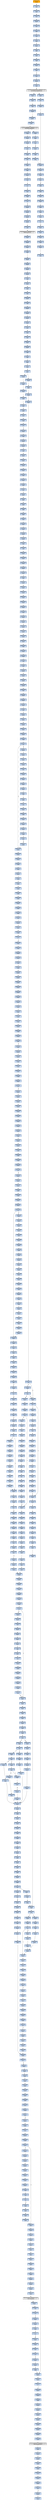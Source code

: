 strict digraph G {
	graph [bgcolor=transparent,
		name=G
	];
	node [color=lightsteelblue,
		fillcolor=lightsteelblue,
		shape=rectangle,
		style=filled
	];
	"0x00412001"	[color=lightgrey,
		fillcolor=orange,
		label="0x00412001
pusha"];
	"0x00412002"	[label="0x00412002
call"];
	"0x00412001" -> "0x00412002"	[color="#000000"];
	"0x0041200a"	[label="0x0041200a
popl"];
	"0x00412002" -> "0x0041200a"	[color="#000000"];
	"0x0041200b"	[label="0x0041200b
incl"];
	"0x0041200a" -> "0x0041200b"	[color="#000000"];
	"0x0041200c"	[label="0x0041200c
pushl"];
	"0x0041200b" -> "0x0041200c"	[color="#000000"];
	"0x0041200d"	[label="0x0041200d
ret"];
	"0x0041200c" -> "0x0041200d"	[color="#000000"];
	"0x00412008"	[label="0x00412008
jmp"];
	"0x0041200d" -> "0x00412008"	[color="#000000"];
	"0x0041200e"	[label="0x0041200e
call"];
	"0x00412008" -> "0x0041200e"	[color="#000000"];
	"0x00412014"	[label="0x00412014
popl"];
	"0x0041200e" -> "0x00412014"	[color="#000000"];
	"0x00412015"	[label="0x00412015
movl"];
	"0x00412014" -> "0x00412015"	[color="#000000"];
	"0x0041201a"	[label="0x0041201a
addl"];
	"0x00412015" -> "0x0041201a"	[color="#000000"];
	"0x0041201c"	[label="0x0041201c
subl"];
	"0x0041201a" -> "0x0041201c"	[color="#000000"];
	"0x00412022"	[label="0x00412022
cmpl"];
	"0x0041201c" -> "0x00412022"	[color="#000000"];
	"0x00412029"	[label="0x00412029
movl"];
	"0x00412022" -> "0x00412029"	[color="#000000"];
	"0x0041202f"	[label="0x0041202f
jne"];
	"0x00412029" -> "0x0041202f"	[color="#000000"];
	"0x00412035"	[label="0x00412035
leal"];
	"0x0041202f" -> "0x00412035"	[color="#000000",
		label=F];
	"0x0041203b"	[label="0x0041203b
pushl"];
	"0x00412035" -> "0x0041203b"	[color="#000000"];
	"0x0041203c"	[label="0x0041203c
call"];
	"0x0041203b" -> "0x0041203c"	[color="#000000"];
	GETMODULEHANDLEA_KERNEL32_DLL	[color=lightgrey,
		fillcolor=lightgrey,
		label="GETMODULEHANDLEA_KERNEL32_DLL
GETMODULEHANDLEA"];
	"0x0041203c" -> GETMODULEHANDLEA_KERNEL32_DLL	[color="#000000"];
	"0x00412042"	[label="0x00412042
movl"];
	GETMODULEHANDLEA_KERNEL32_DLL -> "0x00412042"	[color="#000000"];
	"0x00412287"	[label="0x00412287
testl"];
	GETMODULEHANDLEA_KERNEL32_DLL -> "0x00412287"	[color="#000000"];
	"0x00412048"	[label="0x00412048
movl"];
	"0x00412042" -> "0x00412048"	[color="#000000"];
	"0x0041204a"	[label="0x0041204a
leal"];
	"0x00412048" -> "0x0041204a"	[color="#000000"];
	"0x0041204d"	[label="0x0041204d
pushl"];
	"0x0041204a" -> "0x0041204d"	[color="#000000"];
	"0x0041204e"	[label="0x0041204e
pushl"];
	"0x0041204d" -> "0x0041204e"	[color="#000000"];
	"0x0041204f"	[label="0x0041204f
call"];
	"0x0041204e" -> "0x0041204f"	[color="#000000"];
	GETPROCADDRESS_KERNEL32_DLL	[color=lightgrey,
		fillcolor=lightgrey,
		label="GETPROCADDRESS_KERNEL32_DLL
GETPROCADDRESS"];
	"0x0041204f" -> GETPROCADDRESS_KERNEL32_DLL	[color="#000000"];
	"0x00412055"	[label="0x00412055
stosl"];
	GETPROCADDRESS_KERNEL32_DLL -> "0x00412055"	[color="#000000"];
	"0x004122ee"	[label="0x004122ee
testl"];
	GETPROCADDRESS_KERNEL32_DLL -> "0x004122ee"	[color="#000000"];
	"0x00412056"	[label="0x00412056
movb"];
	"0x00412055" -> "0x00412056"	[color="#000000"];
	"0x00412058"	[label="0x00412058
scasb"];
	"0x00412056" -> "0x00412058"	[color="#000000"];
	"0x00412059"	[label="0x00412059
jne"];
	"0x00412058" -> "0x00412059"	[color="#000000"];
	"0x0041205b"	[label="0x0041205b
cmpb"];
	"0x00412059" -> "0x0041205b"	[color="#000000",
		label=F];
	"0x0041205d"	[label="0x0041205d
jne"];
	"0x0041205b" -> "0x0041205d"	[color="#000000"];
	"0x0041205f"	[label="0x0041205f
leal"];
	"0x0041205d" -> "0x0041205f"	[color="#000000",
		label=F];
	"0x00412062"	[label="0x00412062
jmp"];
	"0x0041205f" -> "0x00412062"	[color="#000000"];
	"0x0041208d"	[label="0x0041208d
movl"];
	"0x00412062" -> "0x0041208d"	[color="#000000"];
	"0x00412093"	[label="0x00412093
orl"];
	"0x0041208d" -> "0x00412093"	[color="#000000"];
	"0x00412095"	[label="0x00412095
je"];
	"0x00412093" -> "0x00412095"	[color="#000000"];
	"0x004120a1"	[label="0x004120a1
leal"];
	"0x00412095" -> "0x004120a1"	[color="#000000",
		label=T];
	"0x004120a7"	[label="0x004120a7
cmpl"];
	"0x004120a1" -> "0x004120a7"	[color="#000000"];
	"0x004120aa"	[label="0x004120aa
je"];
	"0x004120a7" -> "0x004120aa"	[color="#000000"];
	"0x004120b0"	[label="0x004120b0
pushl"];
	"0x004120aa" -> "0x004120b0"	[color="#000000",
		label=F];
	"0x004120b2"	[label="0x004120b2
pushl"];
	"0x004120b0" -> "0x004120b2"	[color="#000000"];
	"0x004120b7"	[label="0x004120b7
pushl"];
	"0x004120b2" -> "0x004120b7"	[color="#000000"];
	"0x004120bc"	[label="0x004120bc
pushl"];
	"0x004120b7" -> "0x004120bc"	[color="#000000"];
	"0x004120be"	[label="0x004120be
call"];
	"0x004120bc" -> "0x004120be"	[color="#000000"];
	VIRTUALALLOC_KERNEL32_DLL	[color=lightgrey,
		fillcolor=lightgrey,
		label="VIRTUALALLOC_KERNEL32_DLL
VIRTUALALLOC"];
	"0x004120be" -> VIRTUALALLOC_KERNEL32_DLL	[color="#000000"];
	"0x004120e2"	[label="0x004120e2
movl"];
	VIRTUALALLOC_KERNEL32_DLL -> "0x004120e2"	[color="#000000"];
	"0x004120e8"	[label="0x004120e8
pushl"];
	"0x004120e2" -> "0x004120e8"	[color="#000000"];
	"0x004120e9"	[label="0x004120e9
movl"];
	"0x004120e8" -> "0x004120e9"	[color="#000000"];
	"0x004120eb"	[label="0x004120eb
addl"];
	"0x004120e9" -> "0x004120eb"	[color="#000000"];
	"0x004120f1"	[label="0x004120f1
pushl"];
	"0x004120eb" -> "0x004120f1"	[color="#000000"];
	"0x004120f7"	[label="0x004120f7
pushl"];
	"0x004120f1" -> "0x004120f7"	[color="#000000"];
	"0x004120fa"	[label="0x004120fa
pushl"];
	"0x004120f7" -> "0x004120fa"	[color="#000000"];
	"0x004120fb"	[label="0x004120fb
pushl"];
	"0x004120fa" -> "0x004120fb"	[color="#000000"];
	"0x004120fc"	[label="0x004120fc
call"];
	"0x004120fb" -> "0x004120fc"	[color="#000000"];
	"0x004126c8"	[label="0x004126c8
movl"];
	"0x004120fc" -> "0x004126c8"	[color="#000000"];
	"0x004126cc"	[label="0x004126cc
subl"];
	"0x004126c8" -> "0x004126cc"	[color="#000000"];
	"0x004126d2"	[label="0x004126d2
leal"];
	"0x004126cc" -> "0x004126d2"	[color="#000000"];
	"0x004126d6"	[label="0x004126d6
pushl"];
	"0x004126d2" -> "0x004126d6"	[color="#000000"];
	"0x004126d7"	[label="0x004126d7
call"];
	"0x004126d6" -> "0x004126d7"	[color="#000000"];
	"0x00412a84"	[label="0x00412a84
pushl"];
	"0x004126d7" -> "0x00412a84"	[color="#000000"];
	"0x00412a85"	[label="0x00412a85
pushl"];
	"0x00412a84" -> "0x00412a85"	[color="#000000"];
	"0x00412a86"	[label="0x00412a86
pushl"];
	"0x00412a85" -> "0x00412a86"	[color="#000000"];
	"0x00412a87"	[label="0x00412a87
movl"];
	"0x00412a86" -> "0x00412a87"	[color="#000000"];
	"0x00412a89"	[label="0x00412a89
xorl"];
	"0x00412a87" -> "0x00412a89"	[color="#000000"];
	"0x00412a8b"	[label="0x00412a8b
xorl"];
	"0x00412a89" -> "0x00412a8b"	[color="#000000"];
	"0x00412a8d"	[label="0x00412a8d
leal"];
	"0x00412a8b" -> "0x00412a8d"	[color="#000000"];
	"0x00412a93"	[label="0x00412a93
movl"];
	"0x00412a8d" -> "0x00412a93"	[color="#000000"];
	"0x00412a95"	[label="0x00412a95
pushl"];
	"0x00412a93" -> "0x00412a95"	[color="#000000"];
	"0x00412a96"	[label="0x00412a96
call"];
	"0x00412a95" -> "0x00412a96"	[color="#000000"];
	"0x00412cf2"	[label="0x00412cf2
call"];
	"0x00412a96" -> "0x00412cf2"	[color="#000000"];
	"0x00412cf8"	[label="0x00412cf8
popl"];
	"0x00412cf2" -> "0x00412cf8"	[color="#000000"];
	"0x00412cf9"	[label="0x00412cf9
subl"];
	"0x00412cf8" -> "0x00412cf9"	[color="#000000"];
	"0x00412cff"	[label="0x00412cff
ret"];
	"0x00412cf9" -> "0x00412cff"	[color="#000000"];
	"0x00412a9b"	[label="0x00412a9b
movb"];
	"0x00412cff" -> "0x00412a9b"	[color="#000000"];
	"0x00412e18"	[label="0x00412e18
movb"];
	"0x00412cff" -> "0x00412e18"	[color="#000000"];
	"0x00412aa2"	[label="0x00412aa2
popl"];
	"0x00412a9b" -> "0x00412aa2"	[color="#000000"];
	"0x00412aa3"	[label="0x00412aa3
movl"];
	"0x00412aa2" -> "0x00412aa3"	[color="#000000"];
	"0x00412aa8"	[label="0x00412aa8
addl"];
	"0x00412aa3" -> "0x00412aa8"	[color="#000000"];
	"0x00412aab"	[label="0x00412aab
shll"];
	"0x00412aa8" -> "0x00412aab"	[color="#000000"];
	"0x00412aad"	[label="0x00412aad
addl"];
	"0x00412aab" -> "0x00412aad"	[color="#000000"];
	"0x00412aaf"	[label="0x00412aaf
incl"];
	"0x00412aad" -> "0x00412aaf"	[color="#000000"];
	"0x00412ab0"	[label="0x00412ab0
cmpl"];
	"0x00412aaf" -> "0x00412ab0"	[color="#000000"];
	"0x00412ab3"	[label="0x00412ab3
jb"];
	"0x00412ab0" -> "0x00412ab3"	[color="#000000"];
	"0x00412ab5"	[label="0x00412ab5
movl"];
	"0x00412ab3" -> "0x00412ab5"	[color="#000000",
		label=F];
	"0x00412ab9"	[label="0x00412ab9
leal"];
	"0x00412ab5" -> "0x00412ab9"	[color="#000000"];
	"0x00412abc"	[label="0x00412abc
pushl"];
	"0x00412ab9" -> "0x00412abc"	[color="#000000"];
	"0x00412abd"	[label="0x00412abd
pushl"];
	"0x00412abc" -> "0x00412abd"	[color="#000000"];
	"0x00412ac2"	[label="0x00412ac2
call"];
	"0x00412abd" -> "0x00412ac2"	[color="#000000"];
	"0x0041280f"	[label="0x0041280f
movl"];
	"0x00412ac2" -> "0x0041280f"	[color="#000000"];
	"0x00412813"	[label="0x00412813
movl"];
	"0x0041280f" -> "0x00412813"	[color="#000000"];
	"0x00412817"	[label="0x00412817
movl"];
	"0x00412813" -> "0x00412817"	[color="#000000"];
	"0x0041281d"	[label="0x0041281d
movl"];
	"0x00412817" -> "0x0041281d"	[color="#000000"];
	"0x00412823"	[label="0x00412823
leal"];
	"0x0041281d" -> "0x00412823"	[color="#000000"];
	"0x00412826"	[label="0x00412826
movl"];
	"0x00412823" -> "0x00412826"	[color="#000000"];
	"0x0041282c"	[label="0x0041282c
addl"];
	"0x00412826" -> "0x0041282c"	[color="#000000"];
	"0x00412831"	[label="0x00412831
ret"];
	"0x0041282c" -> "0x00412831"	[color="#000000"];
	"0x00412af1"	[label="0x00412af1
movl"];
	"0x00412831" -> "0x00412af1"	[color="#000000"];
	"0x00412af7"	[label="0x00412af7
popl"];
	"0x00412af1" -> "0x00412af7"	[color="#000000"];
	"0x00412af8"	[label="0x00412af8
popl"];
	"0x00412af7" -> "0x00412af8"	[color="#000000"];
	"0x00412af9"	[label="0x00412af9
addl"];
	"0x00412af8" -> "0x00412af9"	[color="#000000"];
	"0x00412afe"	[label="0x00412afe
popl"];
	"0x00412af9" -> "0x00412afe"	[color="#000000"];
	"0x00412aff"	[label="0x00412aff
ret"];
	"0x00412afe" -> "0x00412aff"	[color="#000000"];
	"0x004126dc"	[label="0x004126dc
movl"];
	"0x00412aff" -> "0x004126dc"	[color="#000000"];
	"0x004126e3"	[label="0x004126e3
movl"];
	"0x004126dc" -> "0x004126e3"	[color="#000000"];
	"0x004126ea"	[label="0x004126ea
pushl"];
	"0x004126e3" -> "0x004126ea"	[color="#000000"];
	"0x004126eb"	[label="0x004126eb
pushl"];
	"0x004126ea" -> "0x004126eb"	[color="#000000"];
	"0x004126ec"	[label="0x004126ec
leal"];
	"0x004126eb" -> "0x004126ec"	[color="#000000"];
	"0x004126f0"	[label="0x004126f0
call"];
	"0x004126ec" -> "0x004126f0"	[color="#000000"];
	"0x00412b02"	[label="0x00412b02
movl"];
	"0x004126f0" -> "0x00412b02"	[color="#000000"];
	"0x00412b06"	[label="0x00412b06
movl"];
	"0x00412b02" -> "0x00412b06"	[color="#000000"];
	"0x00412b08"	[label="0x00412b08
movl"];
	"0x00412b06" -> "0x00412b08"	[color="#000000"];
	"0x00412b0c"	[label="0x00412b0c
pushl"];
	"0x00412b08" -> "0x00412b0c"	[color="#000000"];
	"0x00412b0d"	[label="0x00412b0d
movl"];
	"0x00412b0c" -> "0x00412b0d"	[color="#000000"];
	"0x00412b0f"	[label="0x00412b0f
leal"];
	"0x00412b0d" -> "0x00412b0f"	[color="#000000"];
	"0x00412b12"	[label="0x00412b12
movl"];
	"0x00412b0f" -> "0x00412b12"	[color="#000000"];
	"0x00412b14"	[label="0x00412b14
movl"];
	"0x00412b12" -> "0x00412b14"	[color="#000000"];
	"0x00412b1b"	[label="0x00412b1b
movl"];
	"0x00412b14" -> "0x00412b1b"	[color="#000000"];
	"0x00412b1e"	[label="0x00412b1e
movl"];
	"0x00412b1b" -> "0x00412b1e"	[color="#000000"];
	"0x00412b24"	[label="0x00412b24
movl"];
	"0x00412b1e" -> "0x00412b24"	[color="#000000"];
	"0x00412b2a"	[label="0x00412b2a
movl"];
	"0x00412b24" -> "0x00412b2a"	[color="#000000"];
	"0x00412b30"	[label="0x00412b30
xorl"];
	"0x00412b2a" -> "0x00412b30"	[color="#000000"];
	"0x00412b32"	[label="0x00412b32
movl"];
	"0x00412b30" -> "0x00412b32"	[color="#000000"];
	"0x00412b37"	[label="0x00412b37
movl"];
	"0x00412b32" -> "0x00412b37"	[color="#000000"];
	"0x00412b3d"	[label="0x00412b3d
movl"];
	"0x00412b37" -> "0x00412b3d"	[color="#000000"];
	"0x00412b43"	[label="0x00412b43
movl"];
	"0x00412b3d" -> "0x00412b43"	[color="#000000"];
	"0x00412b49"	[label="0x00412b49
movl"];
	"0x00412b43" -> "0x00412b49"	[color="#000000"];
	"0x00412b4f"	[label="0x00412b4f
movl"];
	"0x00412b49" -> "0x00412b4f"	[color="#000000"];
	"0x00412b55"	[label="0x00412b55
repz"];
	"0x00412b4f" -> "0x00412b55"	[color="#000000"];
	"0x00412b57"	[label="0x00412b57
movl"];
	"0x00412b55" -> "0x00412b57"	[color="#000000"];
	"0x00412b59"	[label="0x00412b59
stosb"];
	"0x00412b57" -> "0x00412b59"	[color="#000000"];
	"0x00412b5a"	[label="0x00412b5a
call"];
	"0x00412b59" -> "0x00412b5a"	[color="#000000"];
	"0x00412b63"	[label="0x00412b63
subl"];
	"0x00412b5a" -> "0x00412b63"	[color="#000000"];
	"0x00412b69"	[label="0x00412b69
pushl"];
	"0x00412b63" -> "0x00412b69"	[color="#000000"];
	"0x00412b6a"	[label="0x00412b6a
movl"];
	"0x00412b69" -> "0x00412b6a"	[color="#000000"];
	"0x00412b6c"	[label="0x00412b6c
pushl"];
	"0x00412b6a" -> "0x00412b6c"	[color="#000000"];
	"0x00412b6d"	[label="0x00412b6d
pushl"];
	"0x00412b6c" -> "0x00412b6d"	[color="#000000"];
	"0x00412b6e"	[label="0x00412b6e
leal"];
	"0x00412b6d" -> "0x00412b6e"	[color="#000000"];
	"0x00412b71"	[label="0x00412b71
pushl"];
	"0x00412b6e" -> "0x00412b71"	[color="#000000"];
	"0x00412b72"	[label="0x00412b72
pushl"];
	"0x00412b71" -> "0x00412b72"	[color="#000000"];
	"0x00412b74"	[label="0x00412b74
movl"];
	"0x00412b72" -> "0x00412b74"	[color="#000000"];
	"0x00412b76"	[label="0x00412b76
call"];
	"0x00412b74" -> "0x00412b76"	[color="#000000"];
	"0x004127a4"	[label="0x004127a4
pushl"];
	"0x00412b76" -> "0x004127a4"	[color="#000000"];
	"0x004127a5"	[label="0x004127a5
movl"];
	"0x004127a4" -> "0x004127a5"	[color="#000000"];
	"0x004127a7"	[label="0x004127a7
pushl"];
	"0x004127a5" -> "0x004127a7"	[color="#000000"];
	"0x004127a8"	[label="0x004127a8
movl"];
	"0x004127a7" -> "0x004127a8"	[color="#000000"];
	"0x004127ad"	[label="0x004127ad
pushl"];
	"0x004127a8" -> "0x004127ad"	[color="#000000"];
	"0x004127ae"	[label="0x004127ae
cmpl"];
	"0x004127ad" -> "0x004127ae"	[color="#000000"];
	"0x004127b1"	[label="0x004127b1
jb"];
	"0x004127ae" -> "0x004127b1"	[color="#000000"];
	"0x004127b3"	[label="0x004127b3
pushl"];
	"0x004127b1" -> "0x004127b3"	[color="#000000",
		label=F];
	"0x004127e8"	[label="0x004127e8
movl"];
	"0x004127b1" -> "0x004127e8"	[color="#000000",
		label=T];
	"0x004127b4"	[label="0x004127b4
movl"];
	"0x004127b3" -> "0x004127b4"	[color="#000000"];
	"0x004127b9"	[label="0x004127b9
movl"];
	"0x004127b4" -> "0x004127b9"	[color="#000000"];
	"0x004127bb"	[label="0x004127bb
movb"];
	"0x004127b9" -> "0x004127bb"	[color="#000000"];
	"0x004127bd"	[label="0x004127bd
incl"];
	"0x004127bb" -> "0x004127bd"	[color="#000000"];
	"0x004127be"	[label="0x004127be
movb"];
	"0x004127bd" -> "0x004127be"	[color="#000000"];
	"0x004127c2"	[label="0x004127c2
movl"];
	"0x004127be" -> "0x004127c2"	[color="#000000"];
	"0x004127c4"	[label="0x004127c4
movl"];
	"0x004127c2" -> "0x004127c4"	[color="#000000"];
	"0x004127c7"	[label="0x004127c7
movl"];
	"0x004127c4" -> "0x004127c7"	[color="#000000"];
	"0x004127cb"	[label="0x004127cb
shll"];
	"0x004127c7" -> "0x004127cb"	[color="#000000"];
	"0x004127ce"	[label="0x004127ce
andl"];
	"0x004127cb" -> "0x004127ce"	[color="#000000"];
	"0x004127d4"	[label="0x004127d4
orl"];
	"0x004127ce" -> "0x004127d4"	[color="#000000"];
	"0x004127d6"	[label="0x004127d6
movl"];
	"0x004127d4" -> "0x004127d6"	[color="#000000"];
	"0x004127d9"	[label="0x004127d9
addl"];
	"0x004127d6" -> "0x004127d9"	[color="#000000"];
	"0x004127db"	[label="0x004127db
movl"];
	"0x004127d9" -> "0x004127db"	[color="#000000"];
	"0x004127de"	[label="0x004127de
movl"];
	"0x004127db" -> "0x004127de"	[color="#000000"];
	"0x004127e0"	[label="0x004127e0
movl"];
	"0x004127de" -> "0x004127e0"	[color="#000000"];
	"0x004127e3"	[label="0x004127e3
cmpl"];
	"0x004127e0" -> "0x004127e3"	[color="#000000"];
	"0x004127e5"	[label="0x004127e5
jae"];
	"0x004127e3" -> "0x004127e5"	[color="#000000"];
	"0x004127e7"	[label="0x004127e7
popl"];
	"0x004127e5" -> "0x004127e7"	[color="#000000",
		label=F];
	"0x004127e7" -> "0x004127e8"	[color="#000000"];
	"0x004127eb"	[label="0x004127eb
movl"];
	"0x004127e8" -> "0x004127eb"	[color="#000000"];
	"0x004127ee"	[label="0x004127ee
movl"];
	"0x004127eb" -> "0x004127ee"	[color="#000000"];
	"0x004127f2"	[label="0x004127f2
subl"];
	"0x004127ee" -> "0x004127f2"	[color="#000000"];
	"0x004127f4"	[label="0x004127f4
shrl"];
	"0x004127f2" -> "0x004127f4"	[color="#000000"];
	"0x004127f6"	[label="0x004127f6
movl"];
	"0x004127f4" -> "0x004127f6"	[color="#000000"];
	"0x004127fb"	[label="0x004127fb
subl"];
	"0x004127f6" -> "0x004127fb"	[color="#000000"];
	"0x004127fd"	[label="0x004127fd
andl"];
	"0x004127fb" -> "0x004127fd"	[color="#000000"];
	"0x00412802"	[label="0x00412802
shrl"];
	"0x004127fd" -> "0x00412802"	[color="#000000"];
	"0x00412804"	[label="0x00412804
addl"];
	"0x00412802" -> "0x00412804"	[color="#000000"];
	"0x00412806"	[label="0x00412806
popl"];
	"0x00412804" -> "0x00412806"	[color="#000000"];
	"0x00412807"	[label="0x00412807
movl"];
	"0x00412806" -> "0x00412807"	[color="#000000"];
	"0x0041280a"	[label="0x0041280a
popl"];
	"0x00412807" -> "0x0041280a"	[color="#000000"];
	"0x0041280b"	[label="0x0041280b
popl"];
	"0x0041280a" -> "0x0041280b"	[color="#000000"];
	"0x0041280c"	[label="0x0041280c
ret"];
	"0x0041280b" -> "0x0041280c"	[color="#000000"];
	"0x00412b98"	[label="0x00412b98
movb"];
	"0x0041280c" -> "0x00412b98"	[color="#000000"];
	"0x00412b9c"	[label="0x00412b9c
incl"];
	"0x00412b98" -> "0x00412b9c"	[color="#000000"];
	"0x00412b9d"	[label="0x00412b9d
cmpl"];
	"0x00412b9c" -> "0x00412b9d"	[color="#000000"];
	"0x00412ba0"	[label="0x00412ba0
jb"];
	"0x00412b9d" -> "0x00412ba0"	[color="#000000"];
	"0x00412ba2"	[label="0x00412ba2
leal"];
	"0x00412ba0" -> "0x00412ba2"	[color="#000000",
		label=F];
	"0x00412ba8"	[label="0x00412ba8
leal"];
	"0x00412ba2" -> "0x00412ba8"	[color="#000000"];
	"0x00412bac"	[label="0x00412bac
pushl"];
	"0x00412ba8" -> "0x00412bac"	[color="#000000"];
	"0x00412bad"	[label="0x00412bad
movl"];
	"0x00412bac" -> "0x00412bad"	[color="#000000"];
	"0x00412baf"	[label="0x00412baf
call"];
	"0x00412bad" -> "0x00412baf"	[color="#000000"];
	"0x00412834"	[label="0x00412834
subl"];
	"0x00412baf" -> "0x00412834"	[color="#000000"];
	"0x0041283a"	[label="0x0041283a
pushl"];
	"0x00412834" -> "0x0041283a"	[color="#000000"];
	"0x0041283b"	[label="0x0041283b
pushl"];
	"0x0041283a" -> "0x0041283b"	[color="#000000"];
	"0x0041283c"	[label="0x0041283c
pushl"];
	"0x0041283b" -> "0x0041283c"	[color="#000000"];
	"0x0041283d"	[label="0x0041283d
movl"];
	"0x0041283c" -> "0x0041283d"	[color="#000000"];
	"0x0041283f"	[label="0x0041283f
pushl"];
	"0x0041283d" -> "0x0041283f"	[color="#000000"];
	"0x00412840"	[label="0x00412840
movl"];
	"0x0041283f" -> "0x00412840"	[color="#000000"];
	"0x00412845"	[label="0x00412845
movl"];
	"0x00412840" -> "0x00412845"	[color="#000000"];
	"0x0041284b"	[label="0x0041284b
xorl"];
	"0x00412845" -> "0x0041284b"	[color="#000000"];
	"0x0041284d"	[label="0x0041284d
leal"];
	"0x0041284b" -> "0x0041284d"	[color="#000000"];
	"0x00412851"	[label="0x00412851
xorl"];
	"0x0041284d" -> "0x00412851"	[color="#000000"];
	"0x00412853"	[label="0x00412853
repz"];
	"0x00412851" -> "0x00412853"	[color="#000000"];
	"0x00412855"	[label="0x00412855
movl"];
	"0x00412853" -> "0x00412855"	[color="#000000"];
	"0x0041285c"	[label="0x0041285c
cmpl"];
	"0x00412855" -> "0x0041285c"	[color="#000000"];
	"0x0041285e"	[label="0x0041285e
movl"];
	"0x0041285c" -> "0x0041285e"	[color="#000000"];
	"0x00412862"	[label="0x00412862
jbe"];
	"0x0041285e" -> "0x00412862"	[color="#000000"];
	"0x00412864"	[label="0x00412864
xorl"];
	"0x00412862" -> "0x00412864"	[color="#000000",
		label=F];
	"0x00412866"	[label="0x00412866
movb"];
	"0x00412864" -> "0x00412866"	[color="#000000"];
	"0x00412869"	[label="0x00412869
movl"];
	"0x00412866" -> "0x00412869"	[color="#000000"];
	"0x0041286d"	[label="0x0041286d
leal"];
	"0x00412869" -> "0x0041286d"	[color="#000000"];
	"0x00412871"	[label="0x00412871
incl"];
	"0x0041286d" -> "0x00412871"	[color="#000000"];
	"0x00412872"	[label="0x00412872
incl"];
	"0x00412871" -> "0x00412872"	[color="#000000"];
	"0x00412873"	[label="0x00412873
cmpl"];
	"0x00412872" -> "0x00412873"	[color="#000000"];
	"0x00412875"	[label="0x00412875
movl"];
	"0x00412873" -> "0x00412875"	[color="#000000"];
	"0x00412877"	[label="0x00412877
jb"];
	"0x00412875" -> "0x00412877"	[color="#000000"];
	"0x00412879"	[label="0x00412879
movl"];
	"0x00412877" -> "0x00412879"	[color="#000000",
		label=F];
	"0x0041287e"	[label="0x0041287e
movl"];
	"0x00412879" -> "0x0041287e"	[color="#000000"];
	"0x00412882"	[label="0x00412882
movl"];
	"0x0041287e" -> "0x00412882"	[color="#000000"];
	"0x00412885"	[label="0x00412885
movl"];
	"0x00412882" -> "0x00412885"	[color="#000000"];
	"0x00412888"	[label="0x00412888
movl"];
	"0x00412885" -> "0x00412888"	[color="#000000"];
	"0x0041288c"	[label="0x0041288c
xorl"];
	"0x00412888" -> "0x0041288c"	[color="#000000"];
	"0x0041288e"	[label="0x0041288e
movl"];
	"0x0041288c" -> "0x0041288e"	[color="#000000"];
	"0x00412892"	[label="0x00412892
movl"];
	"0x0041288e" -> "0x00412892"	[color="#000000"];
	"0x0041289a"	[label="0x0041289a
movl"];
	"0x00412892" -> "0x0041289a"	[color="#000000"];
	"0x0041289e"	[label="0x0041289e
leal"];
	"0x0041289a" -> "0x0041289e"	[color="#000000"];
	"0x004128a1"	[label="0x004128a1
movl"];
	"0x0041289e" -> "0x004128a1"	[color="#000000"];
	"0x004128a5"	[label="0x004128a5
movl"];
	"0x004128a1" -> "0x004128a5"	[color="#000000"];
	"0x004128a9"	[label="0x004128a9
shll"];
	"0x004128a5" -> "0x004128a9"	[color="#000000"];
	"0x004128ab"	[label="0x004128ab
addl"];
	"0x004128a9" -> "0x004128ab"	[color="#000000"];
	"0x004128ad"	[label="0x004128ad
cmpl"];
	"0x004128ab" -> "0x004128ad"	[color="#000000"];
	"0x004128b3"	[label="0x004128b3
movl"];
	"0x004128ad" -> "0x004128b3"	[color="#000000"];
	"0x004128b7"	[label="0x004128b7
ja"];
	"0x004128b3" -> "0x004128b7"	[color="#000000"];
	"0x004128bd"	[label="0x004128bd
movl"];
	"0x004128b7" -> "0x004128bd"	[color="#000000",
		label=F];
	"0x004128c1"	[label="0x004128c1
movl"];
	"0x004128bd" -> "0x004128c1"	[color="#000000"];
	"0x004128c4"	[label="0x004128c4
movl"];
	"0x004128c1" -> "0x004128c4"	[color="#000000"];
	"0x004128c7"	[label="0x004128c7
addl"];
	"0x004128c4" -> "0x004128c7"	[color="#000000"];
	"0x004128c9"	[label="0x004128c9
cmpl"];
	"0x004128c7" -> "0x004128c9"	[color="#000000"];
	"0x004128cc"	[label="0x004128cc
movl"];
	"0x004128c9" -> "0x004128cc"	[color="#000000"];
	"0x004128cf"	[label="0x004128cf
movl"];
	"0x004128cc" -> "0x004128cf"	[color="#000000"];
	"0x004128d3"	[label="0x004128d3
jl"];
	"0x004128cf" -> "0x004128d3"	[color="#000000"];
	"0x004128d5"	[label="0x004128d5
movl"];
	"0x004128d3" -> "0x004128d5"	[color="#000000",
		label=F];
	"0x00412922"	[label="0x00412922
movl"];
	"0x004128d3" -> "0x00412922"	[color="#000000",
		label=T];
	"0x004128d8"	[label="0x004128d8
movl"];
	"0x004128d5" -> "0x004128d8"	[color="#000000"];
	"0x004128dc"	[label="0x004128dc
movl"];
	"0x004128d8" -> "0x004128dc"	[color="#000000"];
	"0x004128e0"	[label="0x004128e0
movl"];
	"0x004128dc" -> "0x004128e0"	[color="#000000"];
	"0x004128e6"	[label="0x004128e6
shrl"];
	"0x004128e0" -> "0x004128e6"	[color="#000000"];
	"0x004128e9"	[label="0x004128e9
movl"];
	"0x004128e6" -> "0x004128e9"	[color="#000000"];
	"0x004128eb"	[label="0x004128eb
andl"];
	"0x004128e9" -> "0x004128eb"	[color="#000000"];
	"0x004128f0"	[label="0x004128f0
subl"];
	"0x004128eb" -> "0x004128f0"	[color="#000000"];
	"0x004128f2"	[label="0x004128f2
addl"];
	"0x004128f0" -> "0x004128f2"	[color="#000000"];
	"0x004128f4"	[label="0x004128f4
movb"];
	"0x004128f2" -> "0x004128f4"	[color="#000000"];
	"0x004128f6"	[label="0x004128f6
movl"];
	"0x004128f4" -> "0x004128f6"	[color="#000000"];
	"0x004128f8"	[label="0x004128f8
movb"];
	"0x004128f6" -> "0x004128f8"	[color="#000000"];
	"0x004128fa"	[label="0x004128fa
movl"];
	"0x004128f8" -> "0x004128fa"	[color="#000000"];
	"0x004128fe"	[label="0x004128fe
movl"];
	"0x004128fa" -> "0x004128fe"	[color="#000000"];
	"0x00412900"	[label="0x00412900
movl"];
	"0x004128fe" -> "0x00412900"	[color="#000000"];
	"0x00412904"	[label="0x00412904
shll"];
	"0x00412900" -> "0x00412904"	[color="#000000"];
	"0x00412907"	[label="0x00412907
movw"];
	"0x00412904" -> "0x00412907"	[color="#000000"];
	"0x0041290a"	[label="0x0041290a
shrl"];
	"0x00412907" -> "0x0041290a"	[color="#000000"];
	"0x0041290d"	[label="0x0041290d
repz"];
	"0x0041290a" -> "0x0041290d"	[color="#000000"];
	"0x0041290f"	[label="0x0041290f
movl"];
	"0x0041290d" -> "0x0041290f"	[color="#000000"];
	"0x00412911"	[label="0x00412911
movl"];
	"0x0041290f" -> "0x00412911"	[color="#000000"];
	"0x00412915"	[label="0x00412915
andl"];
	"0x00412911" -> "0x00412915"	[color="#000000"];
	"0x00412918"	[label="0x00412918
repz"];
	"0x00412915" -> "0x00412918"	[color="#000000"];
	"0x0041291a"	[label="0x0041291a
movl"];
	"0x00412918" -> "0x0041291a"	[color="#000000"];
	"0x0041291e"	[label="0x0041291e
movl"];
	"0x0041291a" -> "0x0041291e"	[color="#000000"];
	"0x0041291e" -> "0x00412922"	[color="#000000"];
	"0x00412926"	[label="0x00412926
addl"];
	"0x00412922" -> "0x00412926"	[color="#000000"];
	"0x00412929"	[label="0x00412929
incl"];
	"0x00412926" -> "0x00412929"	[color="#000000"];
	"0x0041292a"	[label="0x0041292a
decl"];
	"0x00412929" -> "0x0041292a"	[color="#000000"];
	"0x0041292b"	[label="0x0041292b
addl"];
	"0x0041292a" -> "0x0041292b"	[color="#000000"];
	"0x0041292e"	[label="0x0041292e
cmpl"];
	"0x0041292b" -> "0x0041292e"	[color="#000000"];
	"0x00412931"	[label="0x00412931
movl"];
	"0x0041292e" -> "0x00412931"	[color="#000000"];
	"0x00412935"	[label="0x00412935
movl"];
	"0x00412931" -> "0x00412935"	[color="#000000"];
	"0x00412939"	[label="0x00412939
movl"];
	"0x00412935" -> "0x00412939"	[color="#000000"];
	"0x0041293d"	[label="0x0041293d
jge"];
	"0x00412939" -> "0x0041293d"	[color="#000000"];
	"0x00412943"	[label="0x00412943
cmpl"];
	"0x0041293d" -> "0x00412943"	[color="#000000",
		label=F];
	"0x00412949"	[label="0x00412949
je"];
	"0x00412943" -> "0x00412949"	[color="#000000"];
	"0x0041295a"	[label="0x0041295a
movl"];
	"0x00412949" -> "0x0041295a"	[color="#000000",
		label=T];
	"0x00412960"	[label="0x00412960
xorl"];
	"0x0041295a" -> "0x00412960"	[color="#000000"];
	"0x00412962"	[label="0x00412962
testl"];
	"0x00412960" -> "0x00412962"	[color="#000000"];
	"0x00412964"	[label="0x00412964
jbe"];
	"0x00412962" -> "0x00412964"	[color="#000000"];
	"0x00412966"	[label="0x00412966
movl"];
	"0x00412964" -> "0x00412966"	[color="#000000",
		label=F];
	"0x0041296d"	[label="0x0041296d
movb"];
	"0x00412966" -> "0x0041296d"	[color="#000000"];
	"0x00412970"	[label="0x00412970
testb"];
	"0x0041296d" -> "0x00412970"	[color="#000000"];
	"0x00412972"	[label="0x00412972
je"];
	"0x00412970" -> "0x00412972"	[color="#000000"];
	"0x00412974"	[label="0x00412974
movl"];
	"0x00412972" -> "0x00412974"	[color="#000000",
		label=F];
	"0x00412996"	[label="0x00412996
movl"];
	"0x00412972" -> "0x00412996"	[color="#000000",
		label=T];
	"0x0041297a"	[label="0x0041297a
andl"];
	"0x00412974" -> "0x0041297a"	[color="#000000"];
	"0x0041297f"	[label="0x0041297f
movl"];
	"0x0041297a" -> "0x0041297f"	[color="#000000"];
	"0x00412983"	[label="0x00412983
movl"];
	"0x0041297f" -> "0x00412983"	[color="#000000"];
	"0x00412986"	[label="0x00412986
xorl"];
	"0x00412983" -> "0x00412986"	[color="#000000"];
	"0x00412988"	[label="0x00412988
movb"];
	"0x00412986" -> "0x00412988"	[color="#000000"];
	"0x0041298b"	[label="0x0041298b
movl"];
	"0x00412988" -> "0x0041298b"	[color="#000000"];
	"0x0041298f"	[label="0x0041298f
leal"];
	"0x0041298b" -> "0x0041298f"	[color="#000000"];
	"0x00412993"	[label="0x00412993
incl"];
	"0x0041298f" -> "0x00412993"	[color="#000000"];
	"0x00412994"	[label="0x00412994
movl"];
	"0x00412993" -> "0x00412994"	[color="#000000"];
	"0x00412994" -> "0x00412996"	[color="#000000"];
	"0x0041299c"	[label="0x0041299c
incl"];
	"0x00412996" -> "0x0041299c"	[color="#000000"];
	"0x0041299d"	[label="0x0041299d
cmpl"];
	"0x0041299c" -> "0x0041299d"	[color="#000000"];
	"0x0041299f"	[label="0x0041299f
jb"];
	"0x0041299d" -> "0x0041299f"	[color="#000000"];
	"0x004129a1"	[label="0x004129a1
popl"];
	"0x0041299f" -> "0x004129a1"	[color="#000000",
		label=F];
	"0x004129a2"	[label="0x004129a2
popl"];
	"0x004129a1" -> "0x004129a2"	[color="#000000"];
	"0x004129a3"	[label="0x004129a3
popl"];
	"0x004129a2" -> "0x004129a3"	[color="#000000"];
	"0x004129a4"	[label="0x004129a4
movb"];
	"0x004129a3" -> "0x004129a4"	[color="#000000"];
	"0x004129a6"	[label="0x004129a6
popl"];
	"0x004129a4" -> "0x004129a6"	[color="#000000"];
	"0x004129a7"	[label="0x004129a7
addl"];
	"0x004129a6" -> "0x004129a7"	[color="#000000"];
	"0x004129ad"	[label="0x004129ad
ret"];
	"0x004129a7" -> "0x004129ad"	[color="#000000"];
	"0x00412bb4"	[label="0x00412bb4
testb"];
	"0x004129ad" -> "0x00412bb4"	[color="#000000"];
	"0x00412bb6"	[label="0x00412bb6
jne"];
	"0x00412bb4" -> "0x00412bb6"	[color="#000000"];
	"0x00412bc3"	[label="0x00412bc3
xorl"];
	"0x00412bb6" -> "0x00412bc3"	[color="#000000",
		label=T];
	"0x00412bc5"	[label="0x00412bc5
movl"];
	"0x00412bc3" -> "0x00412bc5"	[color="#000000"];
	"0x00412bc7"	[label="0x00412bc7
call"];
	"0x00412bc5" -> "0x00412bc7"	[color="#000000"];
	"0x004129b0"	[label="0x004129b0
pushl"];
	"0x00412bc7" -> "0x004129b0"	[color="#000000"];
	"0x004129b1"	[label="0x004129b1
pushl"];
	"0x004129b0" -> "0x004129b1"	[color="#000000"];
	"0x004129b2"	[label="0x004129b2
pushl"];
	"0x004129b1" -> "0x004129b2"	[color="#000000"];
	"0x004129b3"	[label="0x004129b3
movl"];
	"0x004129b2" -> "0x004129b3"	[color="#000000"];
	"0x004129b5"	[label="0x004129b5
pushl"];
	"0x004129b3" -> "0x004129b5"	[color="#000000"];
	"0x004129b6"	[label="0x004129b6
movl"];
	"0x004129b5" -> "0x004129b6"	[color="#000000"];
	"0x004129b8"	[label="0x004129b8
cmpl"];
	"0x004129b6" -> "0x004129b8"	[color="#000000"];
	"0x004129bc"	[label="0x004129bc
jb"];
	"0x004129b8" -> "0x004129bc"	[color="#000000"];
	"0x004129ee"	[label="0x004129ee
movl"];
	"0x004129bc" -> "0x004129ee"	[color="#000000",
		label=T];
	"0x004129be"	[label="0x004129be
movl"];
	"0x004129bc" -> "0x004129be"	[color="#000000",
		label=F];
	"0x004129f1"	[label="0x004129f1
movl"];
	"0x004129ee" -> "0x004129f1"	[color="#000000"];
	"0x004129f4"	[label="0x004129f4
movl"];
	"0x004129f1" -> "0x004129f4"	[color="#000000"];
	"0x004129f9"	[label="0x004129f9
subl"];
	"0x004129f4" -> "0x004129f9"	[color="#000000"];
	"0x004129fb"	[label="0x004129fb
shrl"];
	"0x004129f9" -> "0x004129fb"	[color="#000000"];
	"0x004129fd"	[label="0x004129fd
movl"];
	"0x004129fb" -> "0x004129fd"	[color="#000000"];
	"0x00412a00"	[label="0x00412a00
andl"];
	"0x004129fd" -> "0x00412a00"	[color="#000000"];
	"0x00412a05"	[label="0x00412a05
cmpl"];
	"0x00412a00" -> "0x00412a05"	[color="#000000"];
	"0x00412a07"	[label="0x00412a07
jae"];
	"0x00412a05" -> "0x00412a07"	[color="#000000"];
	"0x00412a09"	[label="0x00412a09
movl"];
	"0x00412a07" -> "0x00412a09"	[color="#000000",
		label=F];
	"0x00412a1d"	[label="0x00412a1d
cmpl"];
	"0x00412a07" -> "0x00412a1d"	[color="#000000",
		label=T];
	"0x00412a0f"	[label="0x00412a0f
movl"];
	"0x00412a09" -> "0x00412a0f"	[color="#000000"];
	"0x00412a11"	[label="0x00412a11
shrl"];
	"0x00412a0f" -> "0x00412a11"	[color="#000000"];
	"0x00412a14"	[label="0x00412a14
xorl"];
	"0x00412a11" -> "0x00412a14"	[color="#000000"];
	"0x00412a16"	[label="0x00412a16
movb"];
	"0x00412a14" -> "0x00412a16"	[color="#000000"];
	"0x00412a19"	[label="0x00412a19
movl"];
	"0x00412a16" -> "0x00412a19"	[color="#000000"];
	"0x00412a1b"	[label="0x00412a1b
jmp"];
	"0x00412a19" -> "0x00412a1b"	[color="#000000"];
	"0x00412a58"	[label="0x00412a58
movl"];
	"0x00412a1b" -> "0x00412a58"	[color="#000000"];
	"0x00412a5a"	[label="0x00412a5a
movl"];
	"0x00412a58" -> "0x00412a5a"	[color="#000000"];
	"0x00412a5d"	[label="0x00412a5d
addl"];
	"0x00412a5a" -> "0x00412a5d"	[color="#000000"];
	"0x00412a5f"	[label="0x00412a5f
movl"];
	"0x00412a5d" -> "0x00412a5f"	[color="#000000"];
	"0x00412a62"	[label="0x00412a62
movl"];
	"0x00412a5f" -> "0x00412a62"	[color="#000000"];
	"0x00412a65"	[label="0x00412a65
movl"];
	"0x00412a62" -> "0x00412a65"	[color="#000000"];
	"0x00412a6a"	[label="0x00412a6a
subl"];
	"0x00412a65" -> "0x00412a6a"	[color="#000000"];
	"0x00412a6c"	[label="0x00412a6c
subl"];
	"0x00412a6a" -> "0x00412a6c"	[color="#000000"];
	"0x00412a6e"	[label="0x00412a6e
popl"];
	"0x00412a6c" -> "0x00412a6e"	[color="#000000"];
	"0x00412a6f"	[label="0x00412a6f
shrl"];
	"0x00412a6e" -> "0x00412a6f"	[color="#000000"];
	"0x00412a71"	[label="0x00412a71
movl"];
	"0x00412a6f" -> "0x00412a71"	[color="#000000"];
	"0x00412a75"	[label="0x00412a75
addl"];
	"0x00412a71" -> "0x00412a75"	[color="#000000"];
	"0x00412a77"	[label="0x00412a77
movl"];
	"0x00412a75" -> "0x00412a77"	[color="#000000"];
	"0x00412a7d"	[label="0x00412a7d
popl"];
	"0x00412a77" -> "0x00412a7d"	[color="#000000"];
	"0x00412a7e"	[label="0x00412a7e
popl"];
	"0x00412a7d" -> "0x00412a7e"	[color="#000000"];
	"0x00412a7f"	[label="0x00412a7f
movl"];
	"0x00412a7e" -> "0x00412a7f"	[color="#000000"];
	"0x00412a82"	[label="0x00412a82
popl"];
	"0x00412a7f" -> "0x00412a82"	[color="#000000"];
	"0x00412a83"	[label="0x00412a83
ret"];
	"0x00412a82" -> "0x00412a83"	[color="#000000"];
	"0x00412d2d"	[label="0x00412d2d
cmpl"];
	"0x00412a83" -> "0x00412d2d"	[color="#000000"];
	"0x00412e95"	[label="0x00412e95
addl"];
	"0x00412a83" -> "0x00412e95"	[color="#000000"];
	"0x004129c0"	[label="0x004129c0
movb"];
	"0x004129be" -> "0x004129c0"	[color="#000000"];
	"0x004129c2"	[label="0x004129c2
incl"];
	"0x004129c0" -> "0x004129c2"	[color="#000000"];
	"0x004129c3"	[label="0x004129c3
movb"];
	"0x004129c2" -> "0x004129c3"	[color="#000000"];
	"0x004129c7"	[label="0x004129c7
movl"];
	"0x004129c3" -> "0x004129c7"	[color="#000000"];
	"0x004129c9"	[label="0x004129c9
movl"];
	"0x004129c7" -> "0x004129c9"	[color="#000000"];
	"0x004129cc"	[label="0x004129cc
movl"];
	"0x004129c9" -> "0x004129cc"	[color="#000000"];
	"0x004129d0"	[label="0x004129d0
shll"];
	"0x004129cc" -> "0x004129d0"	[color="#000000"];
	"0x004129d3"	[label="0x004129d3
andl"];
	"0x004129d0" -> "0x004129d3"	[color="#000000"];
	"0x004129d9"	[label="0x004129d9
orl"];
	"0x004129d3" -> "0x004129d9"	[color="#000000"];
	"0x004129db"	[label="0x004129db
movl"];
	"0x004129d9" -> "0x004129db"	[color="#000000"];
	"0x004129de"	[label="0x004129de
addl"];
	"0x004129db" -> "0x004129de"	[color="#000000"];
	"0x004129e1"	[label="0x004129e1
movl"];
	"0x004129de" -> "0x004129e1"	[color="#000000"];
	"0x004129e4"	[label="0x004129e4
movl"];
	"0x004129e1" -> "0x004129e4"	[color="#000000"];
	"0x004129e6"	[label="0x004129e6
movl"];
	"0x004129e4" -> "0x004129e6"	[color="#000000"];
	"0x004129e9"	[label="0x004129e9
cmpl"];
	"0x004129e6" -> "0x004129e9"	[color="#000000"];
	"0x004129ec"	[label="0x004129ec
jae"];
	"0x004129e9" -> "0x004129ec"	[color="#000000"];
	"0x004129ec" -> "0x004129ee"	[color="#000000",
		label=F];
	"0x00412d32"	[label="0x00412d32
jae"];
	"0x00412d2d" -> "0x00412d32"	[color="#000000"];
	"0x00412d34"	[label="0x00412d34
movl"];
	"0x00412d32" -> "0x00412d34"	[color="#000000",
		label=F];
	"0x00412d36"	[label="0x00412d36
movb"];
	"0x00412d34" -> "0x00412d36"	[color="#000000"];
	"0x00412d38"	[label="0x00412d38
movl"];
	"0x00412d36" -> "0x00412d38"	[color="#000000"];
	"0x00412d3a"	[label="0x00412d3a
incl"];
	"0x00412d38" -> "0x00412d3a"	[color="#000000"];
	"0x00412d3b"	[label="0x00412d3b
incl"];
	"0x00412d3a" -> "0x00412d3b"	[color="#000000"];
	"0x00412d3c"	[label="0x00412d3c
movl"];
	"0x00412d3b" -> "0x00412d3c"	[color="#000000"];
	"0x00412d3e"	[label="0x00412d3e
movl"];
	"0x00412d3c" -> "0x00412d3e"	[color="#000000"];
	"0x00412d42"	[label="0x00412d42
jmp"];
	"0x00412d3e" -> "0x00412d42"	[color="#000000"];
	"0x00412f70"	[label="0x00412f70
cmpl"];
	"0x00412d42" -> "0x00412f70"	[color="#000000"];
	"0x00412f74"	[label="0x00412f74
jb"];
	"0x00412f70" -> "0x00412f74"	[color="#000000"];
	"0x00412f7a"	[label="0x00412f7a
movl"];
	"0x00412f74" -> "0x00412f7a"	[color="#000000",
		label=F];
	"0x00412a20"	[label="0x00412a20
jae"];
	"0x00412a1d" -> "0x00412a20"	[color="#000000"];
	"0x00412a22"	[label="0x00412a22
cmpl"];
	"0x00412a20" -> "0x00412a22"	[color="#000000",
		label=F];
	"0x00412a2c"	[label="0x00412a2c
cmpl"];
	"0x00412a20" -> "0x00412a2c"	[color="#000000",
		label=T];
	"0x00412a25"	[label="0x00412a25
sbbl"];
	"0x00412a22" -> "0x00412a25"	[color="#000000"];
	"0x00412a27"	[label="0x00412a27
addl"];
	"0x00412a25" -> "0x00412a27"	[color="#000000"];
	"0x00412a2a"	[label="0x00412a2a
jmp"];
	"0x00412a27" -> "0x00412a2a"	[color="#000000"];
	"0x00412a2a" -> "0x00412a58"	[color="#000000"];
	"0x00412e1f"	[label="0x00412e1f
popl"];
	"0x00412e18" -> "0x00412e1f"	[color="#000000"];
	"0x00412e20"	[label="0x00412e20
testb"];
	"0x00412e1f" -> "0x00412e20"	[color="#000000"];
	"0x00412e22"	[label="0x00412e22
movl"];
	"0x00412e20" -> "0x00412e22"	[color="#000000"];
	"0x00412e24"	[label="0x00412e24
je"];
	"0x00412e22" -> "0x00412e24"	[color="#000000"];
	"0x00412e9c"	[label="0x00412e9c
cmpl"];
	"0x00412e24" -> "0x00412e9c"	[color="#000000",
		label=T];
	"0x00412e26"	[label="0x00412e26
cmpl"];
	"0x00412e24" -> "0x00412e26"	[color="#000000",
		label=F];
	"0x00412ea0"	[label="0x00412ea0
jb"];
	"0x00412e9c" -> "0x00412ea0"	[color="#000000"];
	"0x00412ea2"	[label="0x00412ea2
movl"];
	"0x00412ea0" -> "0x00412ea2"	[color="#000000",
		label=F];
	"0x00412ed3"	[label="0x00412ed3
movl"];
	"0x00412ea0" -> "0x00412ed3"	[color="#000000",
		label=T];
	"0x00412ea5"	[label="0x00412ea5
movl"];
	"0x00412ea2" -> "0x00412ea5"	[color="#000000"];
	"0x00412ea8"	[label="0x00412ea8
shll"];
	"0x00412ea5" -> "0x00412ea8"	[color="#000000"];
	"0x00412eab"	[label="0x00412eab
movb"];
	"0x00412ea8" -> "0x00412eab"	[color="#000000"];
	"0x00412ead"	[label="0x00412ead
incl"];
	"0x00412eab" -> "0x00412ead"	[color="#000000"];
	"0x00412eae"	[label="0x00412eae
movb"];
	"0x00412ead" -> "0x00412eae"	[color="#000000"];
	"0x00412eb2"	[label="0x00412eb2
movl"];
	"0x00412eae" -> "0x00412eb2"	[color="#000000"];
	"0x00412eb5"	[label="0x00412eb5
movl"];
	"0x00412eb2" -> "0x00412eb5"	[color="#000000"];
	"0x00412eb8"	[label="0x00412eb8
movl"];
	"0x00412eb5" -> "0x00412eb8"	[color="#000000"];
	"0x00412ebc"	[label="0x00412ebc
andl"];
	"0x00412eb8" -> "0x00412ebc"	[color="#000000"];
	"0x00412ec1"	[label="0x00412ec1
addl"];
	"0x00412ebc" -> "0x00412ec1"	[color="#000000"];
	"0x00412ec4"	[label="0x00412ec4
orl"];
	"0x00412ec1" -> "0x00412ec4"	[color="#000000"];
	"0x00412ec6"	[label="0x00412ec6
movl"];
	"0x00412ec4" -> "0x00412ec6"	[color="#000000"];
	"0x00412ec8"	[label="0x00412ec8
cmpl"];
	"0x00412ec6" -> "0x00412ec8"	[color="#000000"];
	"0x00412ecb"	[label="0x00412ecb
movl"];
	"0x00412ec8" -> "0x00412ecb"	[color="#000000"];
	"0x00412ece"	[label="0x00412ece
movl"];
	"0x00412ecb" -> "0x00412ece"	[color="#000000"];
	"0x00412ed1"	[label="0x00412ed1
jae"];
	"0x00412ece" -> "0x00412ed1"	[color="#000000"];
	"0x00412ed1" -> "0x00412ed3"	[color="#000000",
		label=F];
	"0x00412ed6"	[label="0x00412ed6
movl"];
	"0x00412ed3" -> "0x00412ed6"	[color="#000000"];
	"0x00412ed9"	[label="0x00412ed9
movl"];
	"0x00412ed6" -> "0x00412ed9"	[color="#000000"];
	"0x00412ede"	[label="0x00412ede
subl"];
	"0x00412ed9" -> "0x00412ede"	[color="#000000"];
	"0x00412ee0"	[label="0x00412ee0
addl"];
	"0x00412ede" -> "0x00412ee0"	[color="#000000"];
	"0x00412ee2"	[label="0x00412ee2
shrl"];
	"0x00412ee0" -> "0x00412ee2"	[color="#000000"];
	"0x00412ee4"	[label="0x00412ee4
movl"];
	"0x00412ee2" -> "0x00412ee4"	[color="#000000"];
	"0x00412ee9"	[label="0x00412ee9
movl"];
	"0x00412ee4" -> "0x00412ee9"	[color="#000000"];
	"0x00412eec"	[label="0x00412eec
subl"];
	"0x00412ee9" -> "0x00412eec"	[color="#000000"];
	"0x00412eee"	[label="0x00412eee
andl"];
	"0x00412eec" -> "0x00412eee"	[color="#000000"];
	"0x00412ef3"	[label="0x00412ef3
shrl"];
	"0x00412eee" -> "0x00412ef3"	[color="#000000"];
	"0x00412ef5"	[label="0x00412ef5
addl"];
	"0x00412ef3" -> "0x00412ef5"	[color="#000000"];
	"0x00412ef7"	[label="0x00412ef7
cmpl"];
	"0x00412ef5" -> "0x00412ef7"	[color="#000000"];
	"0x00412efa"	[label="0x00412efa
jae"];
	"0x00412ef7" -> "0x00412efa"	[color="#000000"];
	"0x00412f16"	[label="0x00412f16
movl"];
	"0x00412efa" -> "0x00412f16"	[color="#000000",
		label=T];
	"0x00412efc"	[label="0x00412efc
movl"];
	"0x00412efa" -> "0x00412efc"	[color="#000000",
		label=F];
	"0x00412f1c"	[label="0x00412f1c
movl"];
	"0x00412f16" -> "0x00412f1c"	[color="#000000"];
	"0x00412f22"	[label="0x00412f22
leal"];
	"0x00412f1c" -> "0x00412f22"	[color="#000000"];
	"0x00412f25"	[label="0x00412f25
movl"];
	"0x00412f22" -> "0x00412f25"	[color="#000000"];
	"0x00412f2b"	[label="0x00412f2b
movl"];
	"0x00412f25" -> "0x00412f2b"	[color="#000000"];
	"0x00412f31"	[label="0x00412f31
movl"];
	"0x00412f2b" -> "0x00412f31"	[color="#000000"];
	"0x00412f37"	[label="0x00412f37
movl"];
	"0x00412f31" -> "0x00412f37"	[color="#000000"];
	"0x00412f39"	[label="0x00412f39
movl"];
	"0x00412f37" -> "0x00412f39"	[color="#000000"];
	"0x00412f3d"	[label="0x00412f3d
incl"];
	"0x00412f39" -> "0x00412f3d"	[color="#000000"];
	"0x00412f3e"	[label="0x00412f3e
leal"];
	"0x00412f3d" -> "0x00412f3e"	[color="#000000"];
	"0x00412f41"	[label="0x00412f41
cmpl"];
	"0x00412f3e" -> "0x00412f41"	[color="#000000"];
	"0x00412f43"	[label="0x00412f43
movl"];
	"0x00412f41" -> "0x00412f43"	[color="#000000"];
	"0x00412f45"	[label="0x00412f45
jae"];
	"0x00412f43" -> "0x00412f45"	[color="#000000"];
	"0x00412f47"	[label="0x00412f47
movl"];
	"0x00412f45" -> "0x00412f47"	[color="#000000",
		label=F];
	"0x00412f49"	[label="0x00412f49
subl"];
	"0x00412f47" -> "0x00412f49"	[color="#000000"];
	"0x00412f4b"	[label="0x00412f4b
incl"];
	"0x00412f49" -> "0x00412f4b"	[color="#000000"];
	"0x00412f4c"	[label="0x00412f4c
movb"];
	"0x00412f4b" -> "0x00412f4c"	[color="#000000"];
	"0x00412f4e"	[label="0x00412f4e
movb"];
	"0x00412f4c" -> "0x00412f4e"	[color="#000000"];
	"0x00412f51"	[label="0x00412f51
movl"];
	"0x00412f4e" -> "0x00412f51"	[color="#000000"];
	"0x00412f53"	[label="0x00412f53
cmpl"];
	"0x00412f51" -> "0x00412f53"	[color="#000000"];
	"0x00412f55"	[label="0x00412f55
jb"];
	"0x00412f53" -> "0x00412f55"	[color="#000000"];
	"0x00412f57"	[label="0x00412f57
movl"];
	"0x00412f55" -> "0x00412f57"	[color="#000000",
		label=F];
	"0x00412f5b"	[label="0x00412f5b
addl"];
	"0x00412f57" -> "0x00412f5b"	[color="#000000"];
	"0x00412f5d"	[label="0x00412f5d
movl"];
	"0x00412f5b" -> "0x00412f5d"	[color="#000000"];
	"0x00412f61"	[label="0x00412f61
movl"];
	"0x00412f5d" -> "0x00412f61"	[color="#000000"];
	"0x00412f63"	[label="0x00412f63
jmp"];
	"0x00412f61" -> "0x00412f63"	[color="#000000"];
	"0x00412f63" -> "0x00412f70"	[color="#000000"];
	"0x00412a2f"	[label="0x00412a2f
jae"];
	"0x00412a2c" -> "0x00412a2f"	[color="#000000"];
	"0x00412a38"	[label="0x00412a38
cmpl"];
	"0x00412a2f" -> "0x00412a38"	[color="#000000",
		label=T];
	"0x00412a31"	[label="0x00412a31
movl"];
	"0x00412a2f" -> "0x00412a31"	[color="#000000",
		label=F];
	"0x00412a3b"	[label="0x00412a3b
jae"];
	"0x00412a38" -> "0x00412a3b"	[color="#000000"];
	"0x00412a3d"	[label="0x00412a3d
movl"];
	"0x00412a3b" -> "0x00412a3d"	[color="#000000",
		label=F];
	"0x00412a44"	[label="0x00412a44
cmpl"];
	"0x00412a3b" -> "0x00412a44"	[color="#000000",
		label=T];
	"0x00412a42"	[label="0x00412a42
jmp"];
	"0x00412a3d" -> "0x00412a42"	[color="#000000"];
	"0x00412a42" -> "0x00412a58"	[color="#000000"];
	"0x00412f03"	[label="0x00412f03
testl"];
	"0x00412efc" -> "0x00412f03"	[color="#000000"];
	"0x00412f05"	[label="0x00412f05
je"];
	"0x00412f03" -> "0x00412f05"	[color="#000000"];
	"0x00412f05" -> "0x00412f37"	[color="#000000",
		label=T];
	"0x00412f07"	[label="0x00412f07
movl"];
	"0x00412f05" -> "0x00412f07"	[color="#000000",
		label=F];
	"0x00412a36"	[label="0x00412a36
jmp"];
	"0x00412a31" -> "0x00412a36"	[color="#000000"];
	"0x00412a36" -> "0x00412a58"	[color="#000000"];
	"0x00412f0d"	[label="0x00412f0d
movl"];
	"0x00412f07" -> "0x00412f0d"	[color="#000000"];
	"0x00412f14"	[label="0x00412f14
jmp"];
	"0x00412f0d" -> "0x00412f14"	[color="#000000"];
	"0x00412f14" -> "0x00412f31"	[color="#000000"];
	"0x00412a47"	[label="0x00412a47
jae"];
	"0x00412a44" -> "0x00412a47"	[color="#000000"];
	"0x00412a49"	[label="0x00412a49
movl"];
	"0x00412a47" -> "0x00412a49"	[color="#000000",
		label=F];
	"0x00412a4e"	[label="0x00412a4e
jmp"];
	"0x00412a49" -> "0x00412a4e"	[color="#000000"];
	"0x00412a4e" -> "0x00412a58"	[color="#000000"];
	"0x00412f7e"	[label="0x00412f7e
movl"];
	"0x00412f7a" -> "0x00412f7e"	[color="#000000"];
	"0x00412f80"	[label="0x00412f80
popl"];
	"0x00412f7e" -> "0x00412f80"	[color="#000000"];
	"0x00412f81"	[label="0x00412f81
popl"];
	"0x00412f80" -> "0x00412f81"	[color="#000000"];
	"0x00412f82"	[label="0x00412f82
popl"];
	"0x00412f81" -> "0x00412f82"	[color="#000000"];
	"0x00412f83"	[label="0x00412f83
movb"];
	"0x00412f82" -> "0x00412f83"	[color="#000000"];
	"0x00412f85"	[label="0x00412f85
popl"];
	"0x00412f83" -> "0x00412f85"	[color="#000000"];
	"0x00412f86"	[label="0x00412f86
addl"];
	"0x00412f85" -> "0x00412f86"	[color="#000000"];
	"0x00412f89"	[label="0x00412f89
ret"];
	"0x00412f86" -> "0x00412f89"	[color="#000000"];
	"0x00412718"	[label="0x00412718
testb"];
	"0x00412f89" -> "0x00412718"	[color="#000000"];
	"0x0041271a"	[label="0x0041271a
jne"];
	"0x00412718" -> "0x0041271a"	[color="#000000"];
	"0x00412726"	[label="0x00412726
movl"];
	"0x0041271a" -> "0x00412726"	[color="#000000",
		label=T];
	"0x00412729"	[label="0x00412729
addl"];
	"0x00412726" -> "0x00412729"	[color="#000000"];
	"0x0041272f"	[label="0x0041272f
ret"];
	"0x00412729" -> "0x0041272f"	[color="#000000"];
	"0x00412101"	[label="0x00412101
movb"];
	"0x0041272f" -> "0x00412101"	[color="#000000"];
	"0x00412103"	[label="0x00412103
cmpb"];
	"0x00412101" -> "0x00412103"	[color="#000000"];
	"0x00412106"	[label="0x00412106
jne"];
	"0x00412103" -> "0x00412106"	[color="#000000"];
	"0x00412108"	[label="0x00412108
incb"];
	"0x00412106" -> "0x00412108"	[color="#000000",
		label=F];
	"0x00412155"	[label="0x00412155
jmp"];
	"0x00412106" -> "0x00412155"	[color="#000000",
		label=T];
	"0x0041210e"	[label="0x0041210e
pushl"];
	"0x00412108" -> "0x0041210e"	[color="#000000"];
	"0x0041210f"	[label="0x0041210f
pushl"];
	"0x0041210e" -> "0x0041210f"	[color="#000000"];
	"0x00412110"	[label="0x00412110
pushl"];
	"0x0041210f" -> "0x00412110"	[color="#000000"];
	"0x00412111"	[label="0x00412111
pushl"];
	"0x00412110" -> "0x00412111"	[color="#000000"];
	"0x00412112"	[label="0x00412112
movl"];
	"0x00412111" -> "0x00412112"	[color="#000000"];
	"0x00412114"	[label="0x00412114
subl"];
	"0x00412112" -> "0x00412114"	[color="#000000"];
	"0x00412117"	[label="0x00412117
movl"];
	"0x00412114" -> "0x00412117"	[color="#000000"];
	"0x0041211d"	[label="0x0041211d
xorl"];
	"0x00412117" -> "0x0041211d"	[color="#000000"];
	"0x0041211f"	[label="0x0041211f
orl"];
	"0x0041211d" -> "0x0041211f"	[color="#000000"];
	"0x00412121"	[label="0x00412121
je"];
	"0x0041211f" -> "0x00412121"	[color="#000000"];
	"0x00412151"	[label="0x00412151
popl"];
	"0x00412121" -> "0x00412151"	[color="#000000",
		label=T];
	"0x00412152"	[label="0x00412152
popl"];
	"0x00412151" -> "0x00412152"	[color="#000000"];
	"0x00412153"	[label="0x00412153
popl"];
	"0x00412152" -> "0x00412153"	[color="#000000"];
	"0x00412154"	[label="0x00412154
popl"];
	"0x00412153" -> "0x00412154"	[color="#000000"];
	"0x00412154" -> "0x00412155"	[color="#000000"];
	"0x0041215f"	[label="0x0041215f
movl"];
	"0x00412155" -> "0x0041215f"	[color="#000000"];
	"0x00412161"	[label="0x00412161
movl"];
	"0x0041215f" -> "0x00412161"	[color="#000000"];
	"0x00412163"	[label="0x00412163
addl"];
	"0x00412161" -> "0x00412163"	[color="#000000"];
	"0x00412169"	[label="0x00412169
movl"];
	"0x00412163" -> "0x00412169"	[color="#000000"];
	"0x0041216f"	[label="0x0041216f
sarl"];
	"0x00412169" -> "0x0041216f"	[color="#000000"];
	"0x00412172"	[label="0x00412172
repz"];
	"0x0041216f" -> "0x00412172"	[color="#000000"];
	"0x00412174"	[label="0x00412174
movl"];
	"0x00412172" -> "0x00412174"	[color="#000000"];
	"0x00412176"	[label="0x00412176
andl"];
	"0x00412174" -> "0x00412176"	[color="#000000"];
	"0x00412179"	[label="0x00412179
repz"];
	"0x00412176" -> "0x00412179"	[color="#000000"];
	"0x0041217b"	[label="0x0041217b
popl"];
	"0x00412179" -> "0x0041217b"	[color="#000000"];
	"0x0041217c"	[label="0x0041217c
pushl"];
	"0x0041217b" -> "0x0041217c"	[color="#000000"];
	"0x00412181"	[label="0x00412181
pushl"];
	"0x0041217c" -> "0x00412181"	[color="#000000"];
	"0x00412183"	[label="0x00412183
pushl"];
	"0x00412181" -> "0x00412183"	[color="#000000"];
	"0x00412189"	[label="0x00412189
call"];
	"0x00412183" -> "0x00412189"	[color="#000000"];
	VIRTUALFREE_KERNEL32_DLL	[color=lightgrey,
		fillcolor=lightgrey,
		label="VIRTUALFREE_KERNEL32_DLL
VIRTUALFREE"];
	"0x00412189" -> VIRTUALFREE_KERNEL32_DLL	[color="#000000"];
	"0x004121a8"	[label="0x004121a8
movl"];
	VIRTUALFREE_KERNEL32_DLL -> "0x004121a8"	[color="#000000"];
	"0x00412e29"	[label="0x00412e29
jb"];
	"0x00412e26" -> "0x00412e29"	[color="#000000"];
	"0x00412e29" -> "0x00412e9c"	[color="#000000",
		label=T];
	"0x00412e2b"	[label="0x00412e2b
movl"];
	"0x00412e29" -> "0x00412e2b"	[color="#000000",
		label=F];
	"0x00412e2e"	[label="0x00412e2e
leal"];
	"0x00412e2b" -> "0x00412e2e"	[color="#000000"];
	"0x00412e31"	[label="0x00412e31
cmpl"];
	"0x00412e2e" -> "0x00412e31"	[color="#000000"];
	"0x00412e34"	[label="0x00412e34
jb"];
	"0x00412e31" -> "0x00412e34"	[color="#000000"];
	"0x00412e36"	[label="0x00412e36
movl"];
	"0x00412e34" -> "0x00412e36"	[color="#000000",
		label=F];
	"0x00412e67"	[label="0x00412e67
movl"];
	"0x00412e34" -> "0x00412e67"	[color="#000000",
		label=T];
	"0x00412e39"	[label="0x00412e39
movl"];
	"0x00412e36" -> "0x00412e39"	[color="#000000"];
	"0x00412e3c"	[label="0x00412e3c
shll"];
	"0x00412e39" -> "0x00412e3c"	[color="#000000"];
	"0x00412e3f"	[label="0x00412e3f
movb"];
	"0x00412e3c" -> "0x00412e3f"	[color="#000000"];
	"0x00412e41"	[label="0x00412e41
incl"];
	"0x00412e3f" -> "0x00412e41"	[color="#000000"];
	"0x00412e42"	[label="0x00412e42
movb"];
	"0x00412e41" -> "0x00412e42"	[color="#000000"];
	"0x00412e46"	[label="0x00412e46
movl"];
	"0x00412e42" -> "0x00412e46"	[color="#000000"];
	"0x00412e49"	[label="0x00412e49
movl"];
	"0x00412e46" -> "0x00412e49"	[color="#000000"];
	"0x00412e4c"	[label="0x00412e4c
movl"];
	"0x00412e49" -> "0x00412e4c"	[color="#000000"];
	"0x00412e50"	[label="0x00412e50
andl"];
	"0x00412e4c" -> "0x00412e50"	[color="#000000"];
	"0x00412e55"	[label="0x00412e55
addl"];
	"0x00412e50" -> "0x00412e55"	[color="#000000"];
	"0x00412e58"	[label="0x00412e58
orl"];
	"0x00412e55" -> "0x00412e58"	[color="#000000"];
	"0x00412e5a"	[label="0x00412e5a
movl"];
	"0x00412e58" -> "0x00412e5a"	[color="#000000"];
	"0x00412e5c"	[label="0x00412e5c
cmpl"];
	"0x00412e5a" -> "0x00412e5c"	[color="#000000"];
	"0x00412e5f"	[label="0x00412e5f
movl"];
	"0x00412e5c" -> "0x00412e5f"	[color="#000000"];
	"0x00412e62"	[label="0x00412e62
movl"];
	"0x00412e5f" -> "0x00412e62"	[color="#000000"];
	"0x00412e65"	[label="0x00412e65
jae"];
	"0x00412e62" -> "0x00412e65"	[color="#000000"];
	"0x00412e65" -> "0x00412e67"	[color="#000000",
		label=F];
	"0x00412e6a"	[label="0x00412e6a
movl"];
	"0x00412e67" -> "0x00412e6a"	[color="#000000"];
	"0x00412e6d"	[label="0x00412e6d
movl"];
	"0x00412e6a" -> "0x00412e6d"	[color="#000000"];
	"0x00412e72"	[label="0x00412e72
subl"];
	"0x00412e6d" -> "0x00412e72"	[color="#000000"];
	"0x00412e74"	[label="0x00412e74
addl"];
	"0x00412e72" -> "0x00412e74"	[color="#000000"];
	"0x00412e76"	[label="0x00412e76
shrl"];
	"0x00412e74" -> "0x00412e76"	[color="#000000"];
	"0x00412e78"	[label="0x00412e78
movl"];
	"0x00412e76" -> "0x00412e78"	[color="#000000"];
	"0x00412e7d"	[label="0x00412e7d
movl"];
	"0x00412e78" -> "0x00412e7d"	[color="#000000"];
	"0x00412e80"	[label="0x00412e80
subl"];
	"0x00412e7d" -> "0x00412e80"	[color="#000000"];
	"0x00412e82"	[label="0x00412e82
andl"];
	"0x00412e80" -> "0x00412e82"	[color="#000000"];
	"0x00412e88"	[label="0x00412e88
shrl"];
	"0x00412e82" -> "0x00412e88"	[color="#000000"];
	"0x00412e8a"	[label="0x00412e8a
leal"];
	"0x00412e88" -> "0x00412e8a"	[color="#000000"];
	"0x00412e90"	[label="0x00412e90
call"];
	"0x00412e8a" -> "0x00412e90"	[color="#000000"];
	"0x00412e90" -> "0x004129b0"	[color="#000000"];
	"0x00412e97"	[label="0x00412e97
leal"];
	"0x00412e95" -> "0x00412e97"	[color="#000000"];
	"0x00412e9a"	[label="0x00412e9a
jmp"];
	"0x00412e97" -> "0x00412e9a"	[color="#000000"];
	"0x00412e9a" -> "0x00412ef7"	[color="#000000"];
	"0x004121ae"	[label="0x004121ae
orl"];
	"0x004121a8" -> "0x004121ae"	[color="#000000"];
	"0x004121b0"	[label="0x004121b0
je"];
	"0x004121ae" -> "0x004121b0"	[color="#000000"];
	"0x004121ba"	[label="0x004121ba
movl"];
	"0x004121b0" -> "0x004121ba"	[color="#000000",
		label=T];
	"0x004121c0"	[label="0x004121c0
movl"];
	"0x004121ba" -> "0x004121c0"	[color="#000000"];
	"0x004121c6"	[label="0x004121c6
subl"];
	"0x004121c0" -> "0x004121c6"	[color="#000000"];
	"0x004121c8"	[label="0x004121c8
je"];
	"0x004121c6" -> "0x004121c8"	[color="#000000"];
	"0x00412243"	[label="0x00412243
movl"];
	"0x004121c8" -> "0x00412243"	[color="#000000",
		label=T];
	"0x00412249"	[label="0x00412249
movl"];
	"0x00412243" -> "0x00412249"	[color="#000000"];
	"0x0041224f"	[label="0x0041224f
orl"];
	"0x00412249" -> "0x0041224f"	[color="#000000"];
	"0x00412251"	[label="0x00412251
je"];
	"0x0041224f" -> "0x00412251"	[color="#000000"];
	"0x00412264"	[label="0x00412264
movl"];
	"0x00412251" -> "0x00412264"	[color="#000000",
		label=T];
	"0x00412269"	[label="0x00412269
movl"];
	"0x00412264" -> "0x00412269"	[color="#000000"];
	"0x0041226f"	[label="0x0041226f
addl"];
	"0x00412269" -> "0x0041226f"	[color="#000000"];
	"0x00412271"	[label="0x00412271
movl"];
	"0x0041226f" -> "0x00412271"	[color="#000000"];
	"0x00412274"	[label="0x00412274
testl"];
	"0x00412271" -> "0x00412274"	[color="#000000"];
	"0x00412276"	[label="0x00412276
je"];
	"0x00412274" -> "0x00412276"	[color="#000000"];
	"0x00412389"	[label="0x00412389
movl"];
	"0x00412276" -> "0x00412389"	[color="#000000",
		label=T];
	"0x00412289"	[label="0x00412289
jne"];
	"0x00412287" -> "0x00412289"	[color="#000000"];
	"0x00412292"	[label="0x00412292
movl"];
	"0x00412289" -> "0x00412292"	[color="#000000",
		label=T];
	"0x00412298"	[label="0x00412298
movl"];
	"0x00412292" -> "0x00412298"	[color="#000000"];
	"0x004122a2"	[label="0x004122a2
movl"];
	"0x00412298" -> "0x004122a2"	[color="#000000"];
	"0x004122a8"	[label="0x004122a8
movl"];
	"0x004122a2" -> "0x004122a8"	[color="#000000"];
	"0x004122aa"	[label="0x004122aa
testl"];
	"0x004122a8" -> "0x004122aa"	[color="#000000"];
	"0x004122ac"	[label="0x004122ac
jne"];
	"0x004122aa" -> "0x004122ac"	[color="#000000"];
	"0x004122b1"	[label="0x004122b1
addl"];
	"0x004122ac" -> "0x004122b1"	[color="#000000",
		label=T];
	"0x004122b3"	[label="0x004122b3
addl"];
	"0x004122b1" -> "0x004122b3"	[color="#000000"];
	"0x004122b9"	[label="0x004122b9
movl"];
	"0x004122b3" -> "0x004122b9"	[color="#000000"];
	"0x004122bb"	[label="0x004122bb
movl"];
	"0x004122b9" -> "0x004122bb"	[color="#000000"];
	"0x004122be"	[label="0x004122be
addl"];
	"0x004122bb" -> "0x004122be"	[color="#000000"];
	"0x004122c0"	[label="0x004122c0
addl"];
	"0x004122be" -> "0x004122c0"	[color="#000000"];
	"0x004122c6"	[label="0x004122c6
testl"];
	"0x004122c0" -> "0x004122c6"	[color="#000000"];
	"0x004122c8"	[label="0x004122c8
je"];
	"0x004122c6" -> "0x004122c8"	[color="#000000"];
	"0x00412373"	[label="0x00412373
movl"];
	"0x004122c8" -> "0x00412373"	[color="#000000",
		label=T];
	"0x004122f0"	[label="0x004122f0
popl"];
	"0x004122ee" -> "0x004122f0"	[color="#000000"];
	"0x004122f1"	[label="0x004122f1
jne"];
	"0x004122f0" -> "0x004122f1"	[color="#000000"];
	"0x00412365"	[label="0x00412365
movl"];
	"0x004122f1" -> "0x00412365"	[color="#000000",
		label=T];
	"0x00412367"	[label="0x00412367
addl"];
	"0x00412365" -> "0x00412367"	[color="#000000"];
	"0x0041236e"	[label="0x0041236e
jmp"];
	"0x00412367" -> "0x0041236e"	[color="#000000"];
	"0x0041236e" -> "0x004122a2"	[color="#000000"];
	"0x00412375"	[label="0x00412375
movl"];
	"0x00412373" -> "0x00412375"	[color="#000000"];
	"0x00412378"	[label="0x00412378
movl"];
	"0x00412375" -> "0x00412378"	[color="#000000"];
	"0x0041237b"	[label="0x0041237b
addl"];
	"0x00412378" -> "0x0041237b"	[color="#000000"];
	"0x0041237e"	[label="0x0041237e
movl"];
	"0x0041237b" -> "0x0041237e"	[color="#000000"];
	"0x00412384"	[label="0x00412384
jmp"];
	"0x0041237e" -> "0x00412384"	[color="#000000"];
	"0x00412384" -> "0x00412271"	[color="#000000"];
	"0x0041238f"	[label="0x0041238f
movl"];
	"0x00412389" -> "0x0041238f"	[color="#000000"];
	"0x00412392"	[label="0x00412392
addl"];
	"0x0041238f" -> "0x00412392"	[color="#000000"];
	"0x00412394"	[label="0x00412394
pushl"];
	"0x00412392" -> "0x00412394"	[color="#000000"];
	"0x00412395"	[label="0x00412395
pushl"];
	"0x00412394" -> "0x00412395"	[color="#000000"];
	"0x00412396"	[label="0x00412396
pushl"];
	"0x00412395" -> "0x00412396"	[color="#000000"];
	"0x00412397"	[label="0x00412397
pushl"];
	"0x00412396" -> "0x00412397"	[color="#000000"];
	"0x00412398"	[label="0x00412398
pushl"];
	"0x00412397" -> "0x00412398"	[color="#000000"];
	"0x0041239a"	[label="0x0041239a
pushl"];
	"0x00412398" -> "0x0041239a"	[color="#000000"];
	"0x0041239d"	[label="0x0041239d
pushl"];
	"0x0041239a" -> "0x0041239d"	[color="#000000"];
	"0x0041239e"	[label="0x0041239e
call"];
	"0x0041239d" -> "0x0041239e"	[color="#000000"];
	VIRTUALPROTECT_KERNEL32_DLL	[color=lightgrey,
		fillcolor=lightgrey,
		label="VIRTUALPROTECT_KERNEL32_DLL
VIRTUALPROTECT"];
	"0x0041239e" -> VIRTUALPROTECT_KERNEL32_DLL	[color="#000000"];
	"0x004123ff"	[label="0x004123ff
popl"];
	VIRTUALPROTECT_KERNEL32_DLL -> "0x004123ff"	[color="#000000"];
	"0x00412400"	[label="0x00412400
movl"];
	"0x004123ff" -> "0x00412400"	[color="#000000"];
	"0x00412405"	[label="0x00412405
pushl"];
	"0x00412400" -> "0x00412405"	[color="#000000"];
	"0x00412406"	[label="0x00412406
addl"];
	"0x00412405" -> "0x00412406"	[color="#000000"];
	"0x0041240c"	[label="0x0041240c
popl"];
	"0x00412406" -> "0x0041240c"	[color="#000000"];
	"0x0041240d"	[label="0x0041240d
orl"];
	"0x0041240c" -> "0x0041240d"	[color="#000000"];
	"0x0041240f"	[label="0x0041240f
movl"];
	"0x0041240d" -> "0x0041240f"	[color="#000000"];
	"0x00412415"	[label="0x00412415
popa"];
	"0x0041240f" -> "0x00412415"	[color="#000000"];
	"0x00412416"	[label="0x00412416
jne"];
	"0x00412415" -> "0x00412416"	[color="#000000"];
	"0x00412420"	[label="0x00412420
pushl"];
	"0x00412416" -> "0x00412420"	[color="#000000",
		label=T];
	"0x00412425"	[label="0x00412425
ret"];
	"0x00412420" -> "0x00412425"	[color="#000000"];
}
